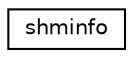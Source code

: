 digraph "Graphical Class Hierarchy"
{
  edge [fontname="Helvetica",fontsize="10",labelfontname="Helvetica",labelfontsize="10"];
  node [fontname="Helvetica",fontsize="10",shape=record];
  rankdir="LR";
  Node0 [label="shminfo",height=0.2,width=0.4,color="black", fillcolor="white", style="filled",URL="$structshminfo.html"];
}
